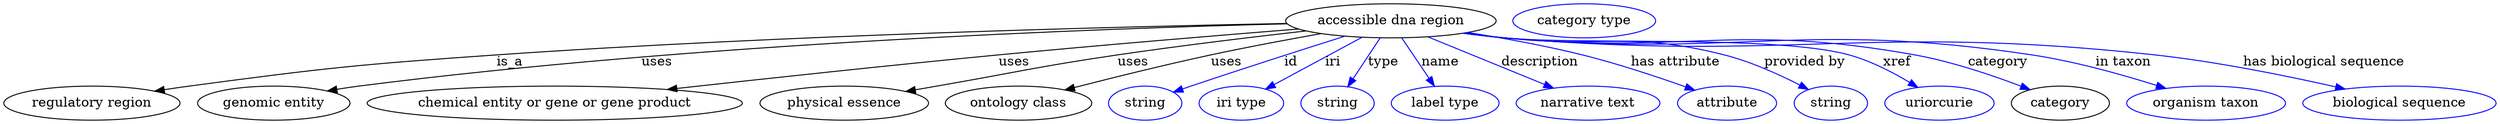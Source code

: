 digraph {
	graph [bb="0,0,2612.7,123"];
	node [label="\N"];
	"accessible dna region"	[height=0.5,
		label="accessible dna region",
		pos="1454.3,105",
		width=3.0692];
	"regulatory region"	[height=0.5,
		pos="92.292,18",
		width=2.5637];
	"accessible dna region" -> "regulatory region"	[label=is_a,
		lp="530.29,61.5",
		pos="e,157.94,30.685 1345.1,102.21 1170.1,98.827 815.82,89.867 516.29,69 372.34,58.971 336.3,55.319 193.29,36 185.06,34.888 176.47,33.615 \
167.92,32.278"];
	"genomic entity"	[height=0.5,
		pos="282.29,18",
		width=2.2206];
	"accessible dna region" -> "genomic entity"	[label=uses,
		lp="684.79,61.5",
		pos="e,338.62,30.834 1345.5,101.84 1149.8,96.925 725.85,81.532 371.29,36 363.91,35.053 356.23,33.875 348.59,32.585"];
	"chemical entity or gene or gene product"	[height=0.5,
		pos="577.29,18",
		width=5.4703];
	"accessible dna region" -> "chemical entity or gene or gene product"	[label=uses,
		lp="1058.8,61.5",
		pos="e,695.23,32.418 1357.3,96.373 1273.7,89.66 1150,79.365 1042.3,69 928.25,58.026 798.65,43.958 705.29,33.542"];
	"physical essence"	[height=0.5,
		pos="880.29,18",
		width=2.4553];
	"accessible dna region" -> "physical essence"	[label=uses,
		lp="1183.8,61.5",
		pos="e,944.99,30.353 1365.3,94.318 1308.5,87.856 1233.5,78.774 1167.3,69 1082.5,56.475 1061.7,50.731 977.29,36 970.03,34.733 962.47,33.411 \
954.9,32.088"];
	"ontology class"	[height=0.5,
		pos="1063.3,18",
		width=2.1304];
	"accessible dna region" -> "ontology class"	[label=uses,
		lp="1281.8,61.5",
		pos="e,1112.1,31.942 1380.9,91.465 1345.8,85.2 1303.3,77.214 1265.3,69 1216.8,58.515 1162.2,44.887 1122,34.507"];
	id	[color=blue,
		height=0.5,
		label=string,
		pos="1196.3,18",
		width=1.0652];
	"accessible dna region" -> id	[color=blue,
		label=id,
		lp="1349.3,61.5",
		pos="e,1225.7,29.556 1405.8,88.708 1363.1,75.164 1299.5,54.697 1244.3,36 1241.4,35.01 1238.4,33.975 1235.3,32.924",
		style=solid];
	iri	[color=blue,
		height=0.5,
		label="iri type",
		pos="1297.3,18",
		width=1.2277];
	"accessible dna region" -> iri	[color=blue,
		label=iri,
		lp="1393.3,61.5",
		pos="e,1322.8,32.81 1424,87.611 1397.6,73.308 1359.3,52.563 1331.7,37.633",
		style=solid];
	type	[color=blue,
		height=0.5,
		label=string,
		pos="1398.3,18",
		width=1.0652];
	"accessible dna region" -> type	[color=blue,
		label=type,
		lp="1446.3,61.5",
		pos="e,1409,35.31 1443,86.799 1434.8,74.463 1423.8,57.656 1414.7,43.862",
		style=solid];
	name	[color=blue,
		height=0.5,
		label="label type",
		pos="1511.3,18",
		width=1.5707];
	"accessible dna region" -> name	[color=blue,
		label=name,
		lp="1506.3,61.5",
		pos="e,1500,35.885 1465.8,86.799 1474,74.622 1485.1,58.089 1494.3,44.398",
		style=solid];
	description	[color=blue,
		height=0.5,
		label="narrative text",
		pos="1661.3,18",
		width=2.0943];
	"accessible dna region" -> description	[color=blue,
		label=description,
		lp="1610.8,61.5",
		pos="e,1625,33.919 1493.2,88.012 1528,73.753 1578.8,52.865 1615.5,37.807",
		style=solid];
	"has attribute"	[color=blue,
		height=0.5,
		label=attribute,
		pos="1806.3,18",
		width=1.4443];
	"accessible dna region" -> "has attribute"	[color=blue,
		label="has attribute",
		lp="1753.3,61.5",
		pos="e,1772.5,31.77 1535.6,92.643 1572.4,86.783 1616.3,78.794 1655.3,69 1692.1,59.753 1732.9,46.02 1762.8,35.285",
		style=solid];
	"provided by"	[color=blue,
		height=0.5,
		label=string,
		pos="1914.3,18",
		width=1.0652];
	"accessible dna region" -> "provided by"	[color=blue,
		label="provided by",
		lp="1887.8,61.5",
		pos="e,1891.1,32.418 1532,92.171 1545.7,90.287 1559.9,88.475 1573.3,87 1675.6,75.713 1704.6,94.696 1804.3,69 1831.7,61.932 1860.8,48.411 \
1882.2,37.21",
		style=solid];
	xref	[color=blue,
		height=0.5,
		label=uriorcurie,
		pos="2028.3,18",
		width=1.5887];
	"accessible dna region" -> xref	[color=blue,
		label=xref,
		lp="1984.8,61.5",
		pos="e,2005.5,34.784 1531,91.986 1545,90.087 1559.6,88.318 1573.3,87 1653.2,79.312 1856.9,90.373 1934.3,69 1956.4,62.885 1979.3,50.916 \
1996.9,40.222",
		style=solid];
	category	[height=0.5,
		pos="2155.3,18",
		width=1.4263];
	"accessible dna region" -> category	[color=blue,
		label=category,
		lp="2090.8,61.5",
		pos="e,2123.6,32.264 1530.7,91.938 1544.8,90.032 1559.5,88.273 1573.3,87 1763.8,69.453 1815.1,103.21 2003.3,69 2041.9,61.984 2084.2,47.494 \
2114.3,35.91",
		style=solid];
	"in taxon"	[color=blue,
		height=0.5,
		label="organism taxon",
		pos="2308.3,18",
		width=2.3109];
	"accessible dna region" -> "in taxon"	[color=blue,
		label="in taxon",
		lp="2221.3,61.5",
		pos="e,2266.2,33.595 1530.3,91.875 1544.6,89.963 1559.4,88.218 1573.3,87 1818.3,65.58 1883.2,105.83 2126.3,69 2171,62.227 2220.4,48.223 \
2256.5,36.754",
		style=solid];
	"has biological sequence"	[color=blue,
		height=0.5,
		label="biological sequence",
		pos="2511.3,18",
		width=2.8164];
	"accessible dna region" -> "has biological sequence"	[color=blue,
		label="has biological sequence",
		lp="2431.8,61.5",
		pos="e,2454.3,32.91 1530,91.849 1544.3,89.926 1559.3,88.184 1573.3,87 1875,61.548 1953.3,102.02 2254.3,69 2319.4,61.854 2392.7,46.904 \
2444.3,35.203",
		style=solid];
	"named thing_category"	[color=blue,
		height=0.5,
		label="category type",
		pos="1657.3,105",
		width=2.0762];
}
